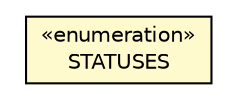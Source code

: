 #!/usr/local/bin/dot
#
# Class diagram 
# Generated by UMLGraph version R5_6-24-gf6e263 (http://www.umlgraph.org/)
#

digraph G {
	edge [fontname="Helvetica",fontsize=10,labelfontname="Helvetica",labelfontsize=10];
	node [fontname="Helvetica",fontsize=10,shape=plaintext];
	nodesep=0.25;
	ranksep=0.5;
	// com.orientechnologies.orient.core.metadata.security.OSecurityUser.STATUSES
	c6674449 [label=<<table title="com.orientechnologies.orient.core.metadata.security.OSecurityUser.STATUSES" border="0" cellborder="1" cellspacing="0" cellpadding="2" port="p" bgcolor="lemonChiffon" href="./OSecurityUser.STATUSES.html">
		<tr><td><table border="0" cellspacing="0" cellpadding="1">
<tr><td align="center" balign="center"> &#171;enumeration&#187; </td></tr>
<tr><td align="center" balign="center"> STATUSES </td></tr>
		</table></td></tr>
		</table>>, URL="./OSecurityUser.STATUSES.html", fontname="Helvetica", fontcolor="black", fontsize=10.0];
}

